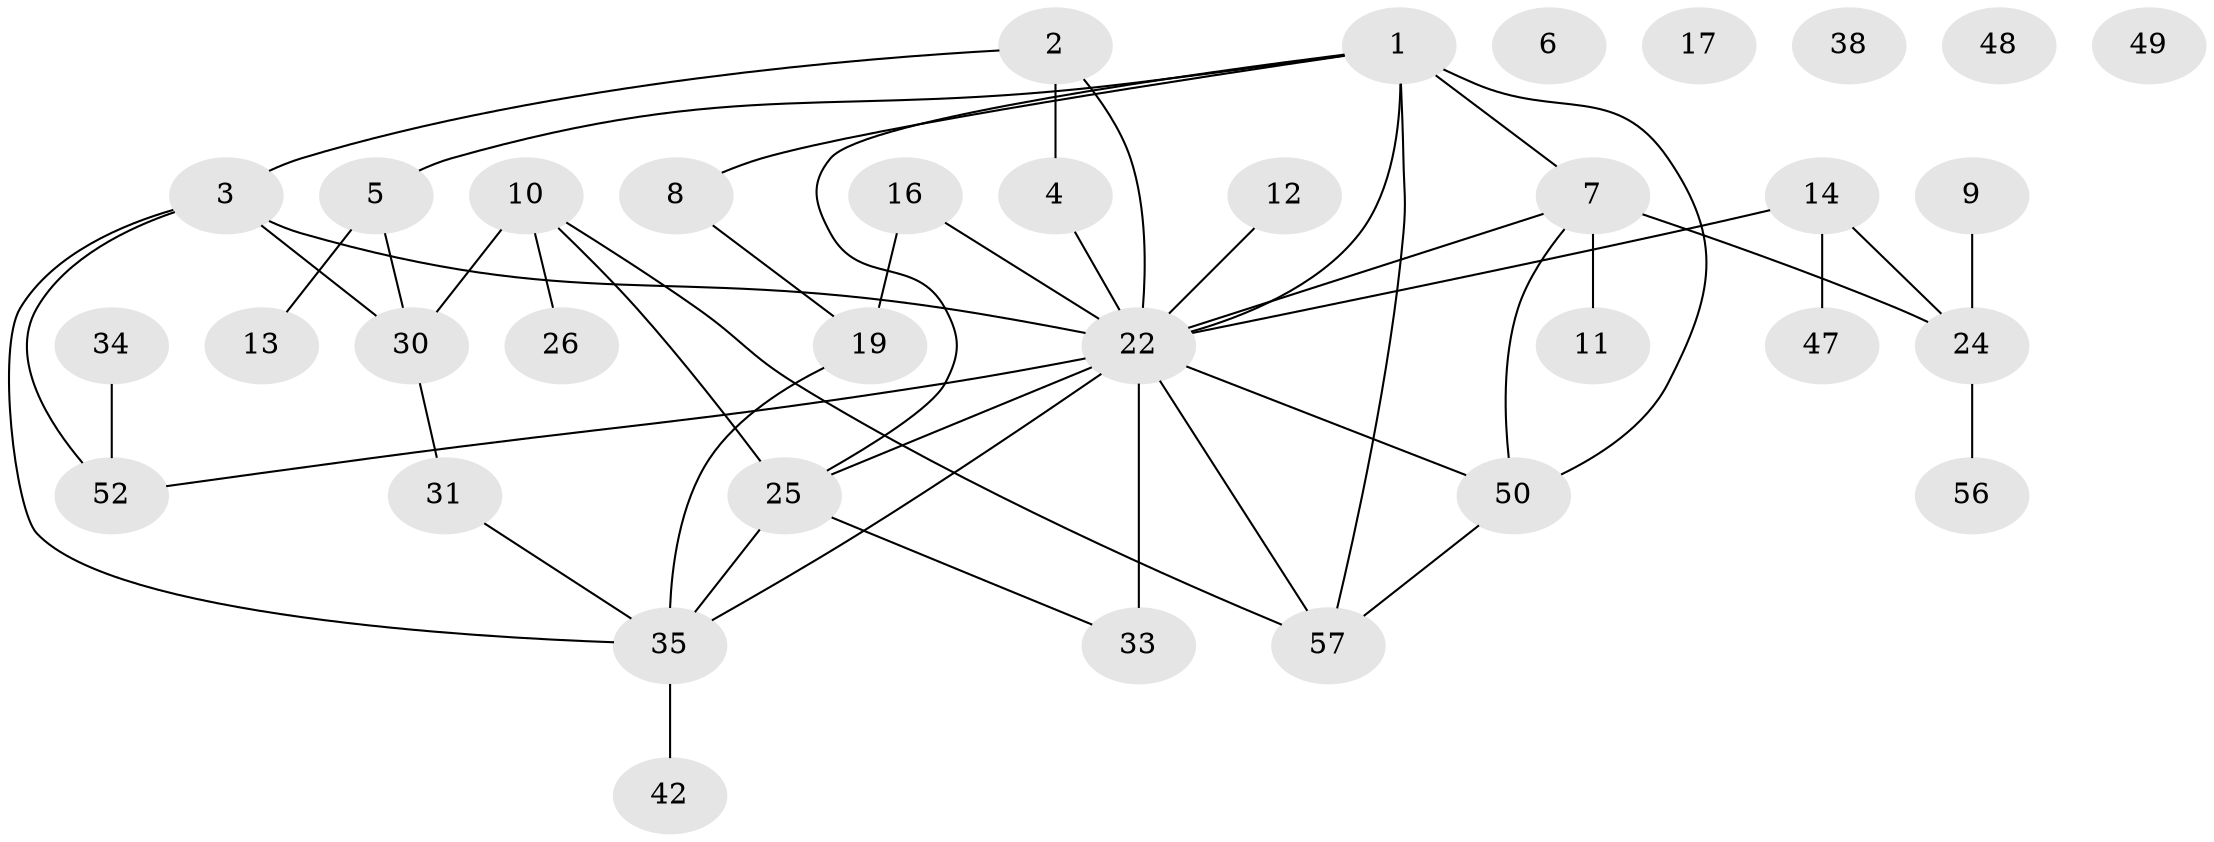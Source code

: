 // original degree distribution, {3: 0.23943661971830985, 2: 0.15492957746478872, 5: 0.1267605633802817, 0: 0.07042253521126761, 1: 0.28169014084507044, 4: 0.09859154929577464, 6: 0.028169014084507043}
// Generated by graph-tools (version 1.1) at 2025/12/03/09/25 04:12:53]
// undirected, 35 vertices, 48 edges
graph export_dot {
graph [start="1"]
  node [color=gray90,style=filled];
  1 [super="+21+15+51"];
  2 [super="+29"];
  3 [super="+18+60"];
  4;
  5;
  6;
  7 [super="+43"];
  8;
  9;
  10 [super="+27+23"];
  11;
  12;
  13;
  14 [super="+32+64"];
  16 [super="+20"];
  17;
  19 [super="+70"];
  22 [super="+28+53+41"];
  24 [super="+36"];
  25 [super="+39"];
  26;
  30 [super="+71"];
  31 [super="+63"];
  33 [super="+54+55"];
  34;
  35 [super="+40"];
  38;
  42;
  47;
  48;
  49;
  50 [super="+66"];
  52;
  56;
  57 [super="+61"];
  1 -- 5;
  1 -- 57;
  1 -- 50;
  1 -- 22 [weight=2];
  1 -- 7;
  1 -- 8;
  1 -- 25;
  2 -- 22;
  2 -- 3;
  2 -- 4;
  3 -- 30;
  3 -- 22;
  3 -- 35;
  3 -- 52;
  4 -- 22;
  5 -- 13;
  5 -- 30;
  7 -- 11;
  7 -- 24;
  7 -- 50;
  7 -- 22;
  8 -- 19;
  9 -- 24;
  10 -- 25;
  10 -- 26 [weight=2];
  10 -- 57;
  10 -- 30;
  12 -- 22;
  14 -- 24;
  14 -- 47;
  14 -- 22;
  16 -- 19;
  16 -- 22;
  19 -- 35;
  22 -- 50;
  22 -- 52;
  22 -- 57;
  22 -- 33 [weight=2];
  22 -- 25 [weight=2];
  22 -- 35;
  24 -- 56;
  25 -- 35;
  25 -- 33;
  30 -- 31;
  31 -- 35;
  34 -- 52;
  35 -- 42;
  50 -- 57;
}
